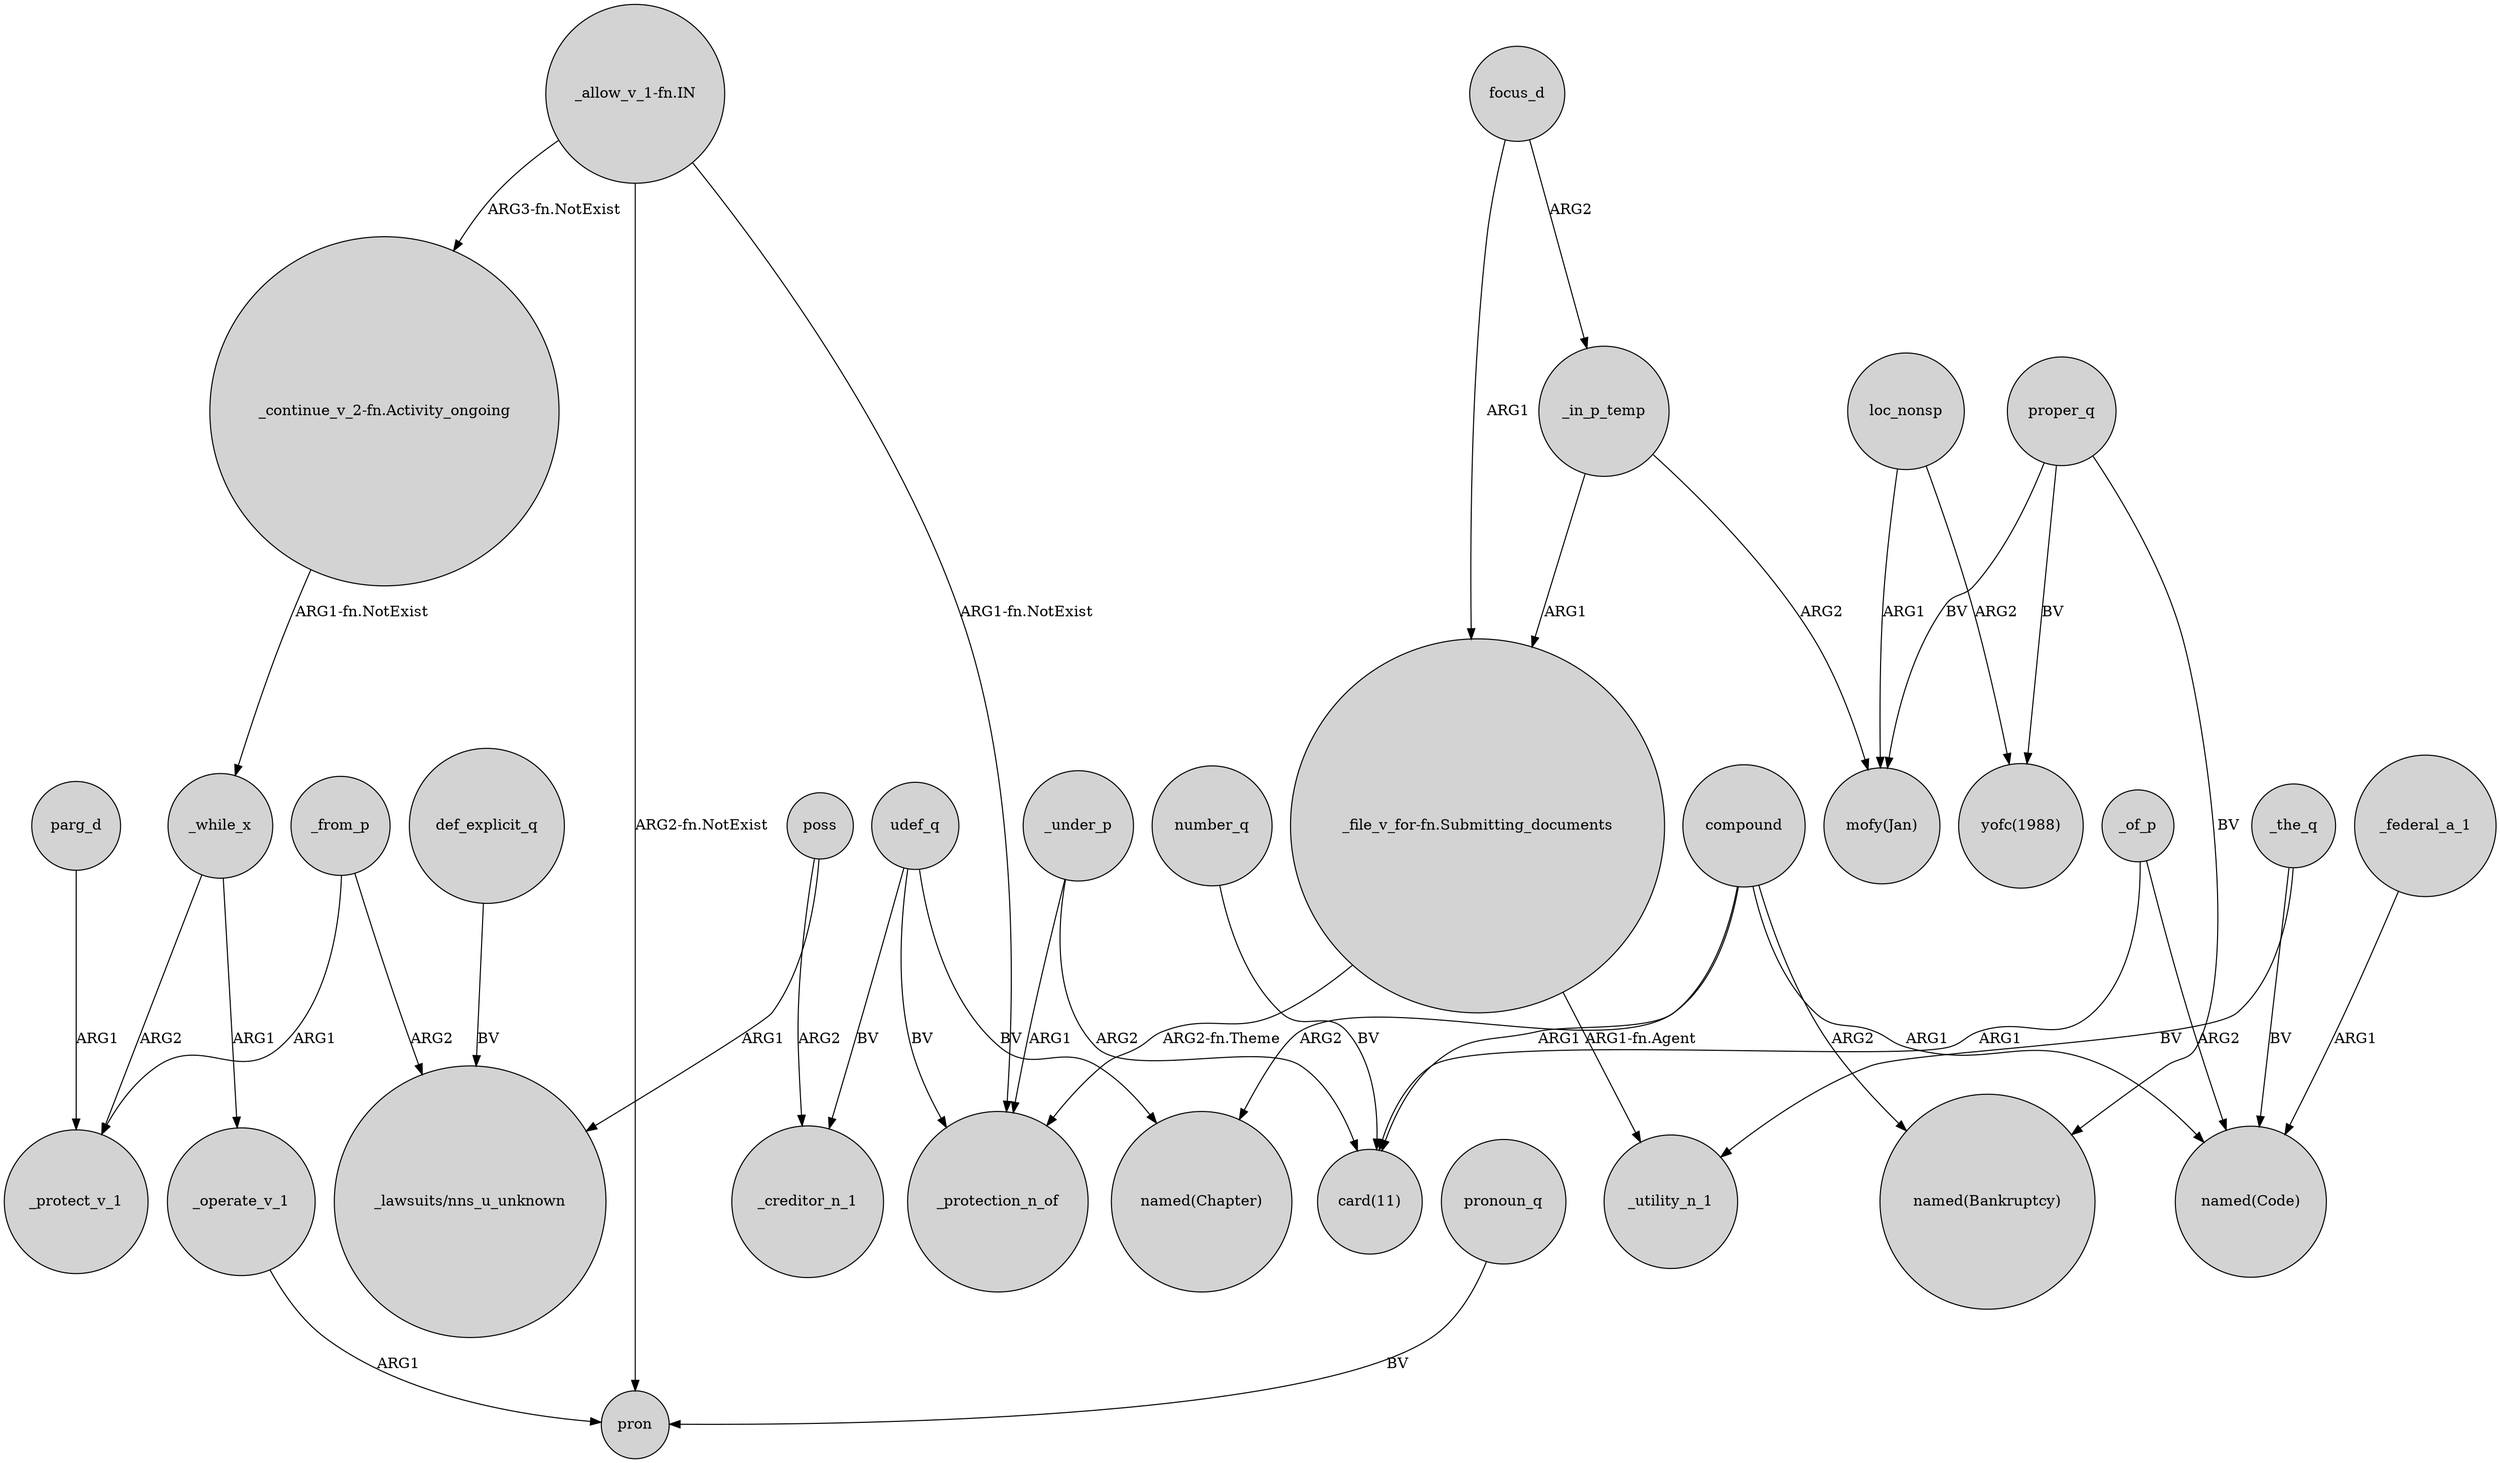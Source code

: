 digraph {
	node [shape=circle style=filled]
	"_continue_v_2-fn.Activity_ongoing" -> _while_x [label="ARG1-fn.NotExist"]
	_from_p -> _protect_v_1 [label=ARG1]
	"_allow_v_1-fn.IN" -> "_continue_v_2-fn.Activity_ongoing" [label="ARG3-fn.NotExist"]
	focus_d -> _in_p_temp [label=ARG2]
	number_q -> "card(11)" [label=BV]
	parg_d -> _protect_v_1 [label=ARG1]
	compound -> "card(11)" [label=ARG1]
	compound -> "named(Chapter)" [label=ARG2]
	"_allow_v_1-fn.IN" -> pron [label="ARG2-fn.NotExist"]
	_in_p_temp -> "mofy(Jan)" [label=ARG2]
	_operate_v_1 -> pron [label=ARG1]
	_in_p_temp -> "_file_v_for-fn.Submitting_documents" [label=ARG1]
	_federal_a_1 -> "named(Code)" [label=ARG1]
	poss -> _creditor_n_1 [label=ARG2]
	_while_x -> _operate_v_1 [label=ARG1]
	"_file_v_for-fn.Submitting_documents" -> _utility_n_1 [label="ARG1-fn.Agent"]
	proper_q -> "mofy(Jan)" [label=BV]
	compound -> "named(Code)" [label=ARG1]
	_under_p -> "card(11)" [label=ARG2]
	compound -> "named(Bankruptcy)" [label=ARG2]
	_while_x -> _protect_v_1 [label=ARG2]
	_of_p -> "named(Code)" [label=ARG2]
	pronoun_q -> pron [label=BV]
	"_file_v_for-fn.Submitting_documents" -> _protection_n_of [label="ARG2-fn.Theme"]
	udef_q -> _protection_n_of [label=BV]
	proper_q -> "named(Bankruptcy)" [label=BV]
	poss -> "_lawsuits/nns_u_unknown" [label=ARG1]
	proper_q -> "yofc(1988)" [label=BV]
	udef_q -> "named(Chapter)" [label=BV]
	_the_q -> _utility_n_1 [label=BV]
	_the_q -> "named(Code)" [label=BV]
	_under_p -> _protection_n_of [label=ARG1]
	_from_p -> "_lawsuits/nns_u_unknown" [label=ARG2]
	"_allow_v_1-fn.IN" -> _protection_n_of [label="ARG1-fn.NotExist"]
	udef_q -> _creditor_n_1 [label=BV]
	focus_d -> "_file_v_for-fn.Submitting_documents" [label=ARG1]
	def_explicit_q -> "_lawsuits/nns_u_unknown" [label=BV]
	loc_nonsp -> "mofy(Jan)" [label=ARG1]
	_of_p -> "card(11)" [label=ARG1]
	loc_nonsp -> "yofc(1988)" [label=ARG2]
}
